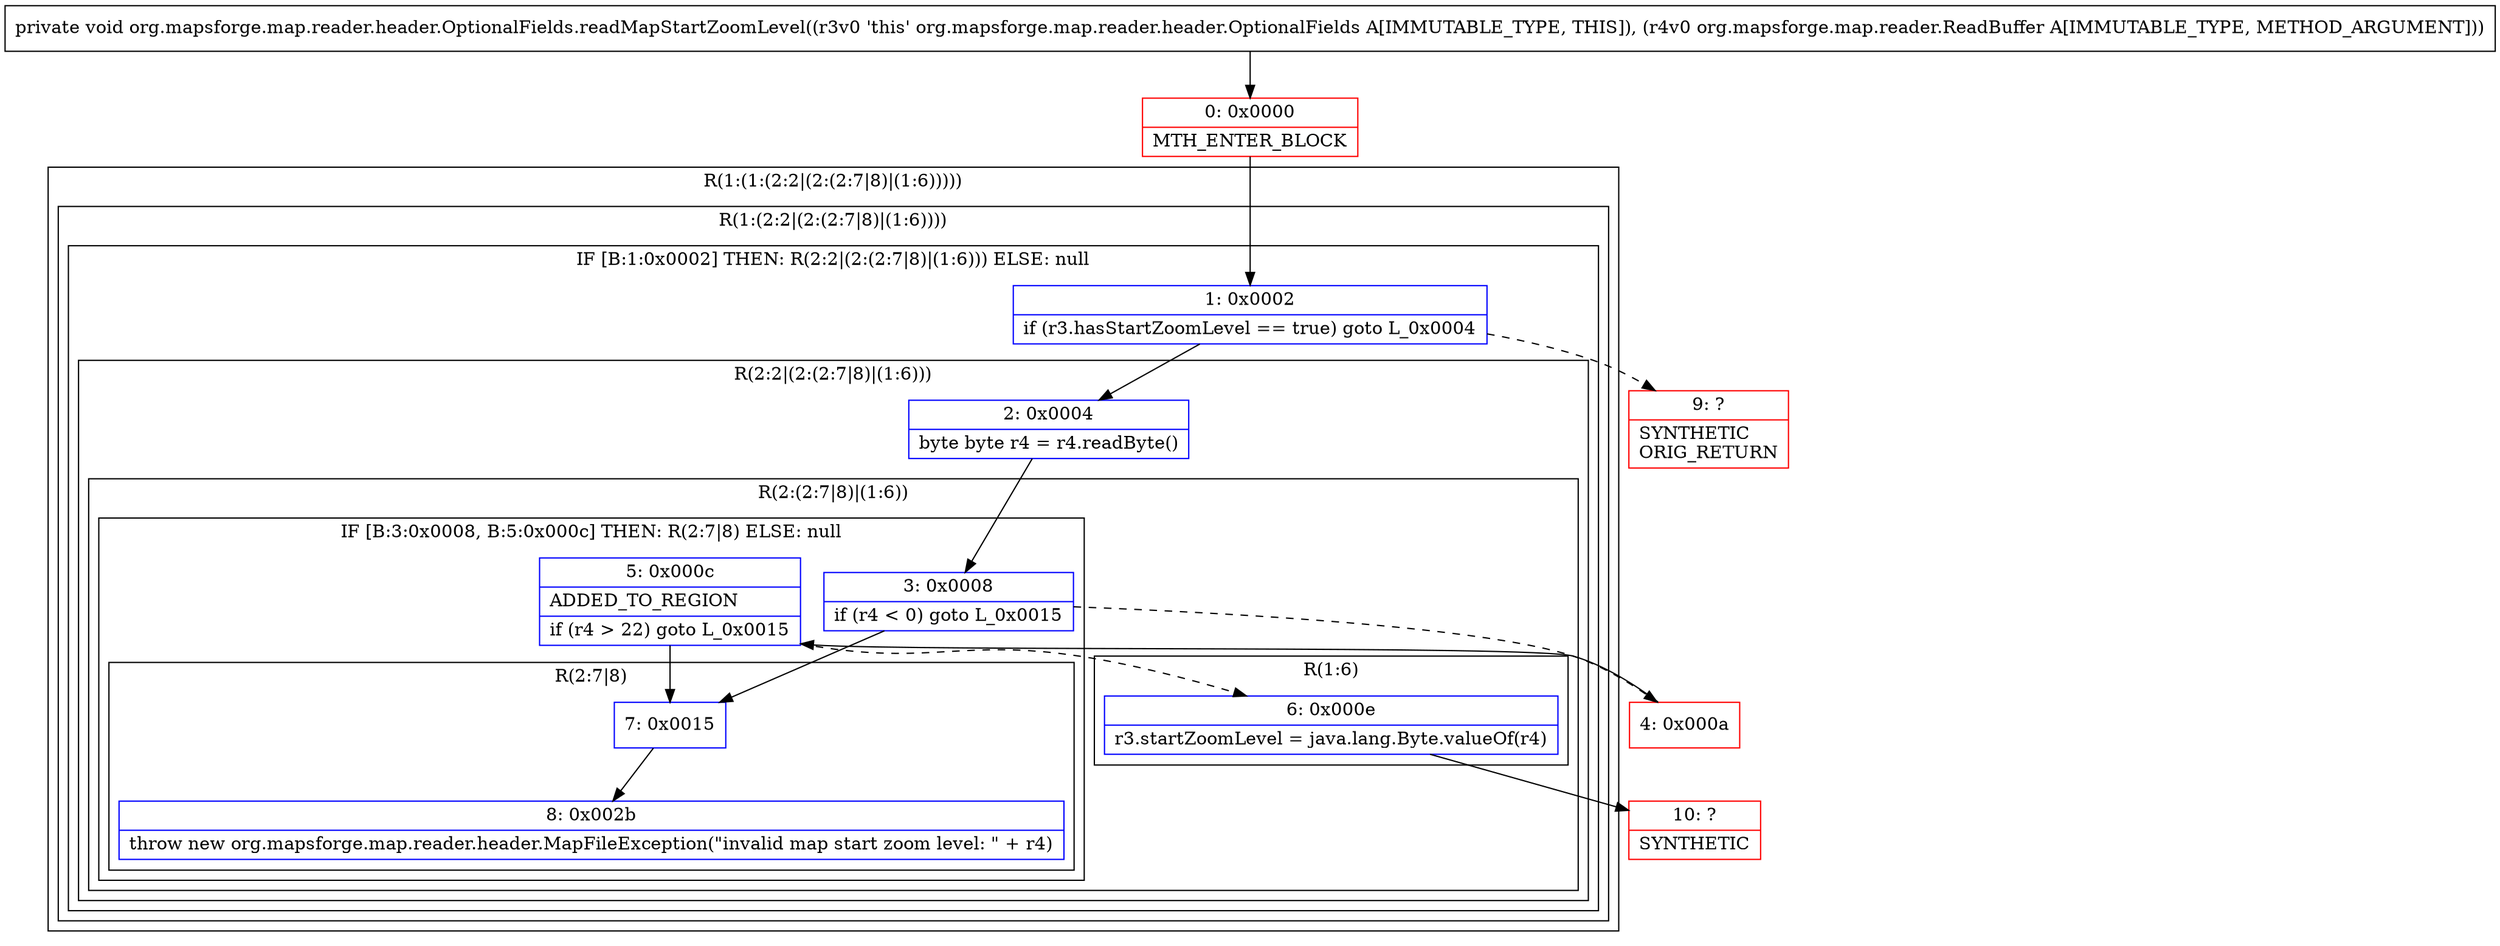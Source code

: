 digraph "CFG fororg.mapsforge.map.reader.header.OptionalFields.readMapStartZoomLevel(Lorg\/mapsforge\/map\/reader\/ReadBuffer;)V" {
subgraph cluster_Region_1945131583 {
label = "R(1:(1:(2:2|(2:(2:7|8)|(1:6)))))";
node [shape=record,color=blue];
subgraph cluster_Region_1865286789 {
label = "R(1:(2:2|(2:(2:7|8)|(1:6))))";
node [shape=record,color=blue];
subgraph cluster_IfRegion_1370187557 {
label = "IF [B:1:0x0002] THEN: R(2:2|(2:(2:7|8)|(1:6))) ELSE: null";
node [shape=record,color=blue];
Node_1 [shape=record,label="{1\:\ 0x0002|if (r3.hasStartZoomLevel == true) goto L_0x0004\l}"];
subgraph cluster_Region_1706551964 {
label = "R(2:2|(2:(2:7|8)|(1:6)))";
node [shape=record,color=blue];
Node_2 [shape=record,label="{2\:\ 0x0004|byte byte r4 = r4.readByte()\l}"];
subgraph cluster_Region_1914896868 {
label = "R(2:(2:7|8)|(1:6))";
node [shape=record,color=blue];
subgraph cluster_IfRegion_1066028064 {
label = "IF [B:3:0x0008, B:5:0x000c] THEN: R(2:7|8) ELSE: null";
node [shape=record,color=blue];
Node_3 [shape=record,label="{3\:\ 0x0008|if (r4 \< 0) goto L_0x0015\l}"];
Node_5 [shape=record,label="{5\:\ 0x000c|ADDED_TO_REGION\l|if (r4 \> 22) goto L_0x0015\l}"];
subgraph cluster_Region_154269159 {
label = "R(2:7|8)";
node [shape=record,color=blue];
Node_7 [shape=record,label="{7\:\ 0x0015}"];
Node_8 [shape=record,label="{8\:\ 0x002b|throw new org.mapsforge.map.reader.header.MapFileException(\"invalid map start zoom level: \" + r4)\l}"];
}
}
subgraph cluster_Region_1152932684 {
label = "R(1:6)";
node [shape=record,color=blue];
Node_6 [shape=record,label="{6\:\ 0x000e|r3.startZoomLevel = java.lang.Byte.valueOf(r4)\l}"];
}
}
}
}
}
}
Node_0 [shape=record,color=red,label="{0\:\ 0x0000|MTH_ENTER_BLOCK\l}"];
Node_4 [shape=record,color=red,label="{4\:\ 0x000a}"];
Node_9 [shape=record,color=red,label="{9\:\ ?|SYNTHETIC\lORIG_RETURN\l}"];
Node_10 [shape=record,color=red,label="{10\:\ ?|SYNTHETIC\l}"];
MethodNode[shape=record,label="{private void org.mapsforge.map.reader.header.OptionalFields.readMapStartZoomLevel((r3v0 'this' org.mapsforge.map.reader.header.OptionalFields A[IMMUTABLE_TYPE, THIS]), (r4v0 org.mapsforge.map.reader.ReadBuffer A[IMMUTABLE_TYPE, METHOD_ARGUMENT])) }"];
MethodNode -> Node_0;
Node_1 -> Node_2;
Node_1 -> Node_9[style=dashed];
Node_2 -> Node_3;
Node_3 -> Node_4[style=dashed];
Node_3 -> Node_7;
Node_5 -> Node_6[style=dashed];
Node_5 -> Node_7;
Node_7 -> Node_8;
Node_6 -> Node_10;
Node_0 -> Node_1;
Node_4 -> Node_5;
}


